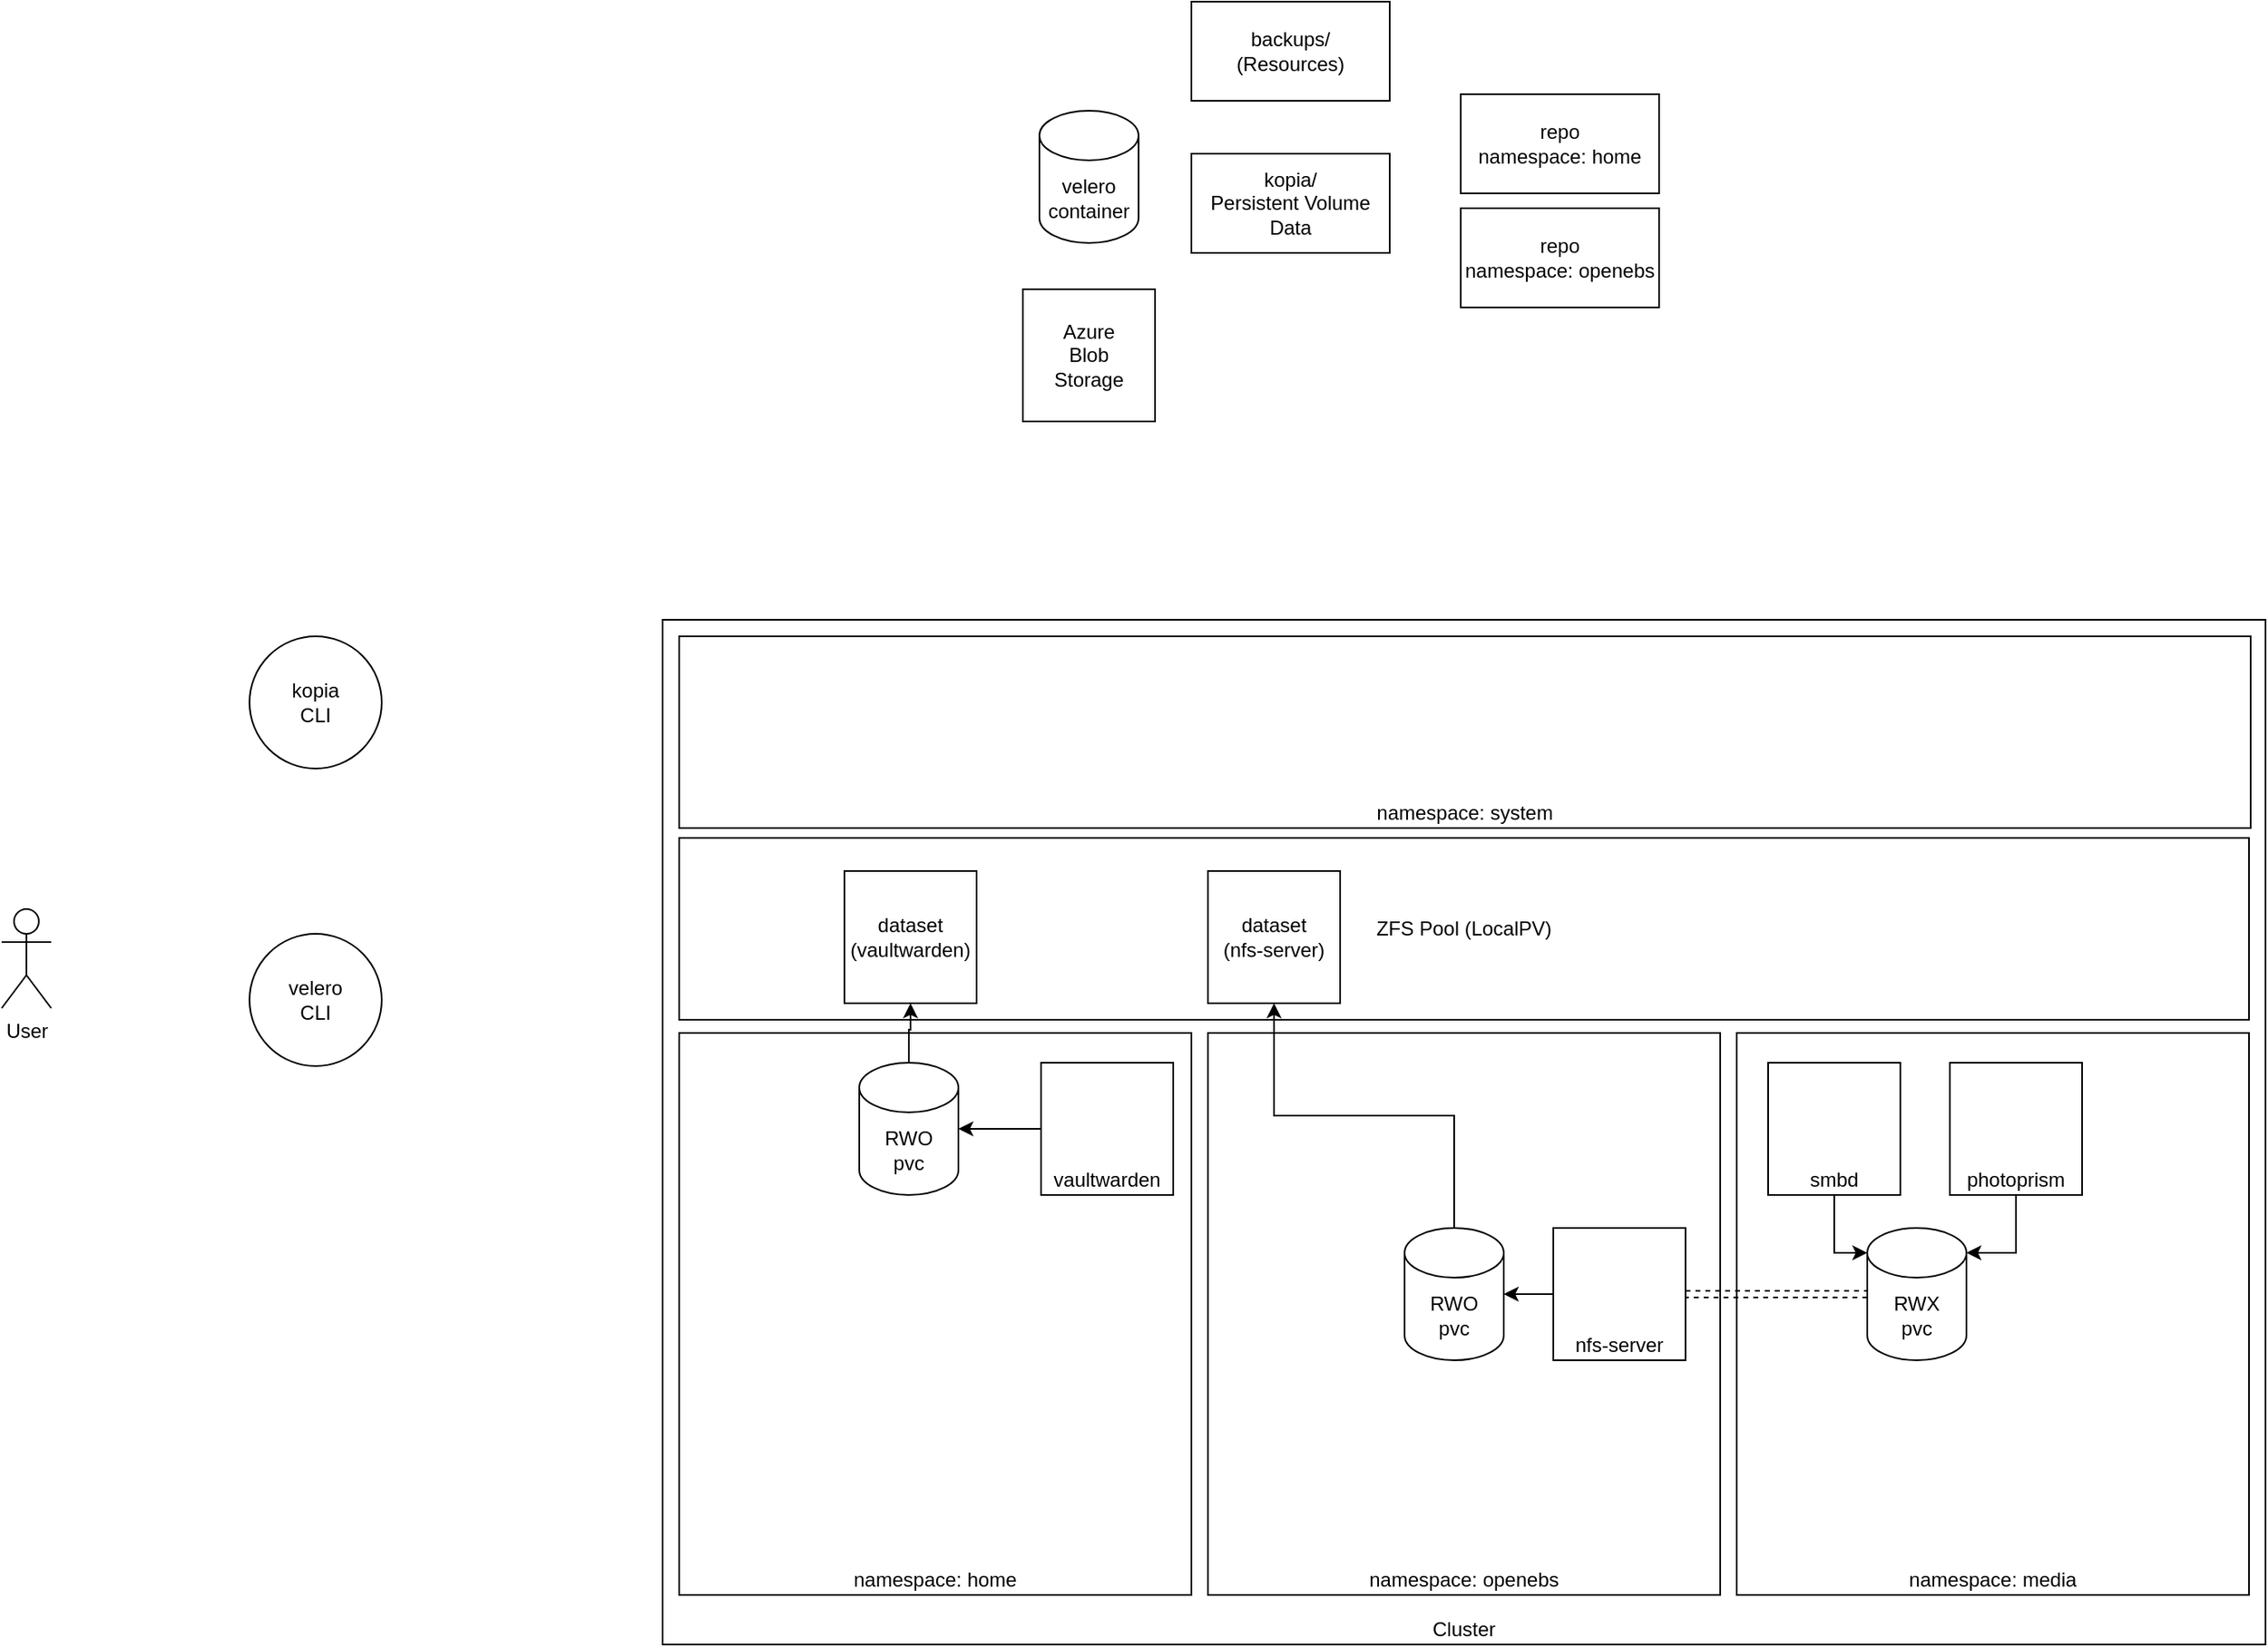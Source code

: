 <mxfile version="24.3.1" type="device">
  <diagram name="Page-1" id="NkTl-sau3ueL-WUSHtaa">
    <mxGraphModel dx="2313" dy="1370" grid="0" gridSize="10" guides="1" tooltips="1" connect="1" arrows="1" fold="1" page="1" pageScale="1" pageWidth="827" pageHeight="1169" math="0" shadow="0">
      <root>
        <mxCell id="0" />
        <mxCell id="1" parent="0" />
        <mxCell id="u9UhjwBYg-zRhIwgngRB-2" value="Cluster" style="rounded=0;whiteSpace=wrap;html=1;verticalAlign=bottom;" vertex="1" parent="1">
          <mxGeometry x="570" y="410" width="970" height="620" as="geometry" />
        </mxCell>
        <mxCell id="u9UhjwBYg-zRhIwgngRB-3" value="namespace: home" style="rounded=0;whiteSpace=wrap;html=1;verticalAlign=bottom;" vertex="1" parent="1">
          <mxGeometry x="580" y="660" width="310" height="340.0" as="geometry" />
        </mxCell>
        <mxCell id="u9UhjwBYg-zRhIwgngRB-4" value="namespace: openebs" style="rounded=0;whiteSpace=wrap;html=1;verticalAlign=bottom;" vertex="1" parent="1">
          <mxGeometry x="900" y="660" width="310" height="340.0" as="geometry" />
        </mxCell>
        <mxCell id="u9UhjwBYg-zRhIwgngRB-5" value="namespace: media" style="rounded=0;whiteSpace=wrap;html=1;verticalAlign=bottom;" vertex="1" parent="1">
          <mxGeometry x="1220" y="660" width="310" height="340.0" as="geometry" />
        </mxCell>
        <mxCell id="u9UhjwBYg-zRhIwgngRB-6" value="smbd" style="whiteSpace=wrap;html=1;aspect=fixed;verticalAlign=bottom;" vertex="1" parent="1">
          <mxGeometry x="1239" y="678" width="80" height="80" as="geometry" />
        </mxCell>
        <mxCell id="u9UhjwBYg-zRhIwgngRB-7" value="photoprism" style="whiteSpace=wrap;html=1;aspect=fixed;verticalAlign=bottom;" vertex="1" parent="1">
          <mxGeometry x="1349" y="678" width="80" height="80" as="geometry" />
        </mxCell>
        <mxCell id="u9UhjwBYg-zRhIwgngRB-16" style="edgeStyle=orthogonalEdgeStyle;rounded=0;orthogonalLoop=1;jettySize=auto;html=1;exitX=0;exitY=0.5;exitDx=0;exitDy=0;" edge="1" parent="1" source="u9UhjwBYg-zRhIwgngRB-8" target="u9UhjwBYg-zRhIwgngRB-15">
          <mxGeometry relative="1" as="geometry" />
        </mxCell>
        <mxCell id="u9UhjwBYg-zRhIwgngRB-8" value="nfs-server" style="whiteSpace=wrap;html=1;aspect=fixed;verticalAlign=bottom;" vertex="1" parent="1">
          <mxGeometry x="1109" y="778" width="80" height="80" as="geometry" />
        </mxCell>
        <mxCell id="u9UhjwBYg-zRhIwgngRB-13" style="edgeStyle=orthogonalEdgeStyle;rounded=0;orthogonalLoop=1;jettySize=auto;html=1;exitX=0;exitY=0.5;exitDx=0;exitDy=0;" edge="1" parent="1" source="u9UhjwBYg-zRhIwgngRB-10" target="u9UhjwBYg-zRhIwgngRB-12">
          <mxGeometry relative="1" as="geometry" />
        </mxCell>
        <mxCell id="u9UhjwBYg-zRhIwgngRB-10" value="vaultwarden" style="whiteSpace=wrap;html=1;aspect=fixed;verticalAlign=bottom;" vertex="1" parent="1">
          <mxGeometry x="799" y="678" width="80" height="80" as="geometry" />
        </mxCell>
        <mxCell id="u9UhjwBYg-zRhIwgngRB-11" value="ZFS Pool (LocalPV)" style="rounded=0;whiteSpace=wrap;html=1;" vertex="1" parent="1">
          <mxGeometry x="580" y="542" width="950" height="110" as="geometry" />
        </mxCell>
        <mxCell id="u9UhjwBYg-zRhIwgngRB-20" style="edgeStyle=orthogonalEdgeStyle;rounded=0;orthogonalLoop=1;jettySize=auto;html=1;exitX=0.5;exitY=0;exitDx=0;exitDy=0;exitPerimeter=0;" edge="1" parent="1" source="u9UhjwBYg-zRhIwgngRB-12" target="u9UhjwBYg-zRhIwgngRB-14">
          <mxGeometry relative="1" as="geometry" />
        </mxCell>
        <mxCell id="u9UhjwBYg-zRhIwgngRB-12" value="RWO&lt;br&gt;pvc" style="shape=cylinder3;whiteSpace=wrap;html=1;boundedLbl=1;backgroundOutline=1;size=15;" vertex="1" parent="1">
          <mxGeometry x="689" y="678" width="60" height="80" as="geometry" />
        </mxCell>
        <mxCell id="u9UhjwBYg-zRhIwgngRB-14" value="dataset&lt;br&gt;(vaultwarden)" style="whiteSpace=wrap;html=1;aspect=fixed;" vertex="1" parent="1">
          <mxGeometry x="680" y="562" width="80" height="80" as="geometry" />
        </mxCell>
        <mxCell id="u9UhjwBYg-zRhIwgngRB-18" style="edgeStyle=orthogonalEdgeStyle;rounded=0;orthogonalLoop=1;jettySize=auto;html=1;exitX=0.5;exitY=0;exitDx=0;exitDy=0;exitPerimeter=0;" edge="1" parent="1" source="u9UhjwBYg-zRhIwgngRB-15" target="u9UhjwBYg-zRhIwgngRB-17">
          <mxGeometry relative="1" as="geometry" />
        </mxCell>
        <mxCell id="u9UhjwBYg-zRhIwgngRB-15" value="RWO&lt;br&gt;pvc" style="shape=cylinder3;whiteSpace=wrap;html=1;boundedLbl=1;backgroundOutline=1;size=15;" vertex="1" parent="1">
          <mxGeometry x="1019" y="778" width="60" height="80" as="geometry" />
        </mxCell>
        <mxCell id="u9UhjwBYg-zRhIwgngRB-17" value="dataset&lt;br&gt;(nfs-server)" style="whiteSpace=wrap;html=1;aspect=fixed;" vertex="1" parent="1">
          <mxGeometry x="900" y="562" width="80" height="80" as="geometry" />
        </mxCell>
        <mxCell id="u9UhjwBYg-zRhIwgngRB-24" style="edgeStyle=orthogonalEdgeStyle;rounded=0;orthogonalLoop=1;jettySize=auto;html=1;exitX=0;exitY=0.5;exitDx=0;exitDy=0;exitPerimeter=0;shape=link;dashed=1;" edge="1" parent="1" source="u9UhjwBYg-zRhIwgngRB-21" target="u9UhjwBYg-zRhIwgngRB-8">
          <mxGeometry relative="1" as="geometry" />
        </mxCell>
        <mxCell id="u9UhjwBYg-zRhIwgngRB-21" value="RWX&lt;br&gt;pvc" style="shape=cylinder3;whiteSpace=wrap;html=1;boundedLbl=1;backgroundOutline=1;size=15;" vertex="1" parent="1">
          <mxGeometry x="1299" y="778" width="60" height="80" as="geometry" />
        </mxCell>
        <mxCell id="u9UhjwBYg-zRhIwgngRB-22" style="edgeStyle=orthogonalEdgeStyle;rounded=0;orthogonalLoop=1;jettySize=auto;html=1;exitX=0.5;exitY=1;exitDx=0;exitDy=0;entryX=1;entryY=0;entryDx=0;entryDy=15;entryPerimeter=0;" edge="1" parent="1" source="u9UhjwBYg-zRhIwgngRB-7" target="u9UhjwBYg-zRhIwgngRB-21">
          <mxGeometry relative="1" as="geometry" />
        </mxCell>
        <mxCell id="u9UhjwBYg-zRhIwgngRB-23" style="edgeStyle=orthogonalEdgeStyle;rounded=0;orthogonalLoop=1;jettySize=auto;html=1;exitX=0.5;exitY=1;exitDx=0;exitDy=0;entryX=0;entryY=0;entryDx=0;entryDy=15;entryPerimeter=0;" edge="1" parent="1" source="u9UhjwBYg-zRhIwgngRB-6" target="u9UhjwBYg-zRhIwgngRB-21">
          <mxGeometry relative="1" as="geometry" />
        </mxCell>
        <mxCell id="u9UhjwBYg-zRhIwgngRB-25" value="User" style="shape=umlActor;verticalLabelPosition=bottom;verticalAlign=top;html=1;outlineConnect=0;" vertex="1" parent="1">
          <mxGeometry x="170" y="585" width="30" height="60" as="geometry" />
        </mxCell>
        <mxCell id="u9UhjwBYg-zRhIwgngRB-27" value="velero&lt;br&gt;CLI" style="ellipse;whiteSpace=wrap;html=1;aspect=fixed;" vertex="1" parent="1">
          <mxGeometry x="320" y="600" width="80" height="80" as="geometry" />
        </mxCell>
        <mxCell id="u9UhjwBYg-zRhIwgngRB-28" value="kopia&lt;br&gt;CLI" style="ellipse;whiteSpace=wrap;html=1;aspect=fixed;" vertex="1" parent="1">
          <mxGeometry x="320" y="420" width="80" height="80" as="geometry" />
        </mxCell>
        <mxCell id="u9UhjwBYg-zRhIwgngRB-31" value="namespace: system" style="rounded=0;whiteSpace=wrap;html=1;verticalAlign=bottom;" vertex="1" parent="1">
          <mxGeometry x="580" y="420" width="951" height="116" as="geometry" />
        </mxCell>
        <mxCell id="u9UhjwBYg-zRhIwgngRB-32" value="Azure&lt;br&gt;Blob&lt;br&gt;Storage" style="whiteSpace=wrap;html=1;aspect=fixed;" vertex="1" parent="1">
          <mxGeometry x="788" y="210" width="80" height="80" as="geometry" />
        </mxCell>
        <mxCell id="u9UhjwBYg-zRhIwgngRB-33" value="velero&lt;br&gt;container" style="shape=cylinder3;whiteSpace=wrap;html=1;boundedLbl=1;backgroundOutline=1;size=15;" vertex="1" parent="1">
          <mxGeometry x="798" y="102" width="60" height="80" as="geometry" />
        </mxCell>
        <mxCell id="u9UhjwBYg-zRhIwgngRB-34" value="backups/&lt;br&gt;(Resources)" style="rounded=0;whiteSpace=wrap;html=1;" vertex="1" parent="1">
          <mxGeometry x="890" y="36" width="120" height="60" as="geometry" />
        </mxCell>
        <mxCell id="u9UhjwBYg-zRhIwgngRB-35" value="kopia/&lt;br&gt;Persistent Volume Data" style="rounded=0;whiteSpace=wrap;html=1;" vertex="1" parent="1">
          <mxGeometry x="890" y="128" width="120" height="60" as="geometry" />
        </mxCell>
        <mxCell id="u9UhjwBYg-zRhIwgngRB-36" value="repo&lt;br&gt;namespace: home" style="rounded=0;whiteSpace=wrap;html=1;" vertex="1" parent="1">
          <mxGeometry x="1053" y="92" width="120" height="60" as="geometry" />
        </mxCell>
        <mxCell id="u9UhjwBYg-zRhIwgngRB-37" value="repo&lt;br&gt;namespace: openebs" style="rounded=0;whiteSpace=wrap;html=1;" vertex="1" parent="1">
          <mxGeometry x="1053" y="161" width="120" height="60" as="geometry" />
        </mxCell>
      </root>
    </mxGraphModel>
  </diagram>
</mxfile>
